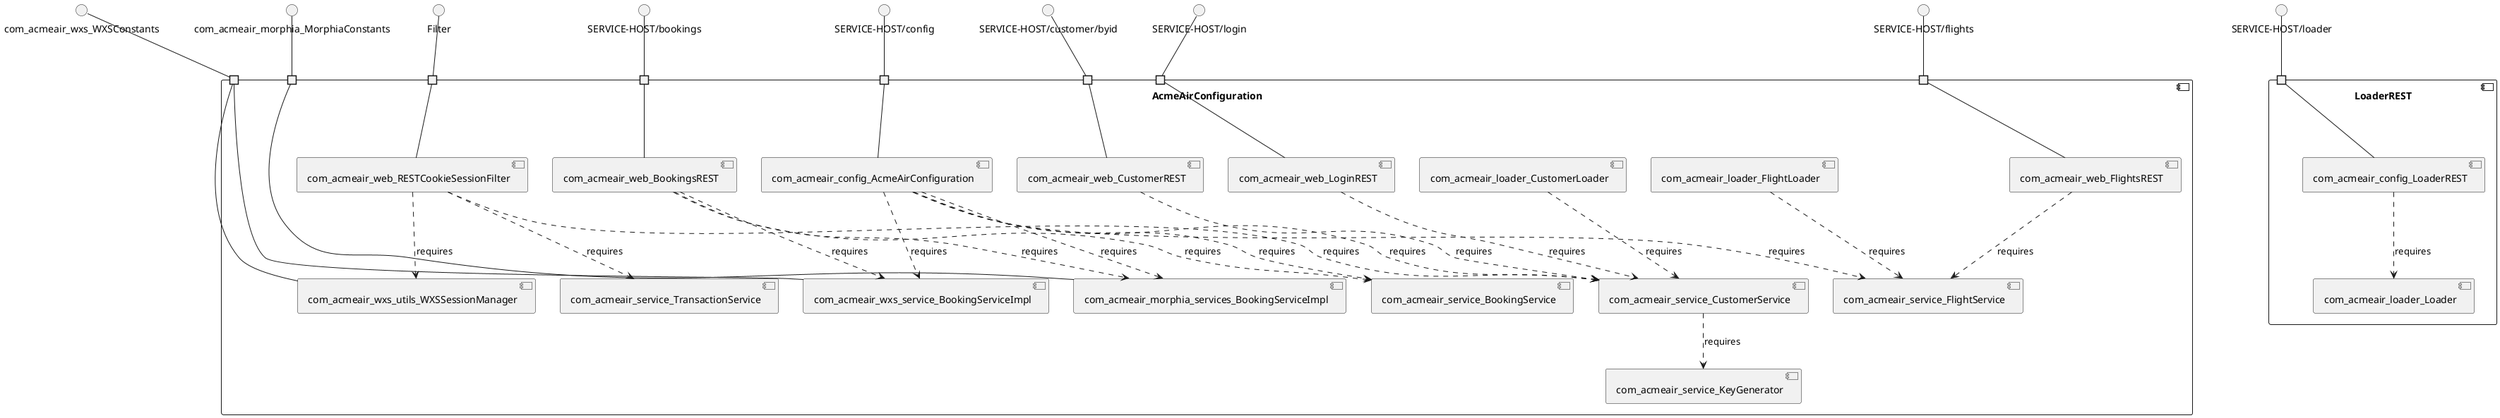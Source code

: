 @startuml
skinparam fixCircleLabelOverlapping true
skinparam componentStyle uml2
component "AcmeAirConfiguration\n\n\n\n\n\n" {
[com_acmeair_web_BookingsREST]
[com_acmeair_web_RESTCookieSessionFilter]
[com_acmeair_loader_FlightLoader]
[com_acmeair_morphia_services_BookingServiceImpl]
[com_acmeair_config_AcmeAirConfiguration]
[com_acmeair_service_CustomerService]
[com_acmeair_service_KeyGenerator]
[com_acmeair_loader_CustomerLoader]
[com_acmeair_web_LoginREST]
[com_acmeair_service_TransactionService]
[com_acmeair_wxs_service_BookingServiceImpl]
[com_acmeair_wxs_utils_WXSSessionManager]
[com_acmeair_service_FlightService]
[com_acmeair_web_FlightsREST]
[com_acmeair_web_CustomerREST]
[com_acmeair_service_BookingService]
portin " " as AcmeAirConfiguration_requires_SERVICE_HOST_config
portin " " as AcmeAirConfiguration_requires_SERVICE_HOST_login
portin " " as AcmeAirConfiguration_requires_com_acmeair_morphia_MorphiaConstants
portin " " as AcmeAirConfiguration_requires_com_acmeair_wxs_WXSConstants
portin " " as AcmeAirConfiguration_requires_Filter
portin " " as AcmeAirConfiguration_requires_SERVICE_HOST_bookings
portin " " as AcmeAirConfiguration_requires_SERVICE_HOST_customer_byid
portin " " as AcmeAirConfiguration_requires_SERVICE_HOST_flights
[com_acmeair_config_AcmeAirConfiguration]..>[com_acmeair_wxs_service_BookingServiceImpl] : requires
[com_acmeair_service_CustomerService]..>[com_acmeair_service_KeyGenerator] : requires
[com_acmeair_config_AcmeAirConfiguration]..>[com_acmeair_service_CustomerService] : requires
[com_acmeair_web_RESTCookieSessionFilter]..>[com_acmeair_service_CustomerService] : requires
[com_acmeair_config_AcmeAirConfiguration]..>[com_acmeair_morphia_services_BookingServiceImpl] : requires
[com_acmeair_config_AcmeAirConfiguration]..>[com_acmeair_service_BookingService] : requires
[com_acmeair_web_LoginREST]..>[com_acmeair_service_CustomerService] : requires
[com_acmeair_loader_CustomerLoader]..>[com_acmeair_service_CustomerService] : requires
[com_acmeair_web_RESTCookieSessionFilter]..>[com_acmeair_wxs_utils_WXSSessionManager] : requires
[com_acmeair_config_AcmeAirConfiguration]..>[com_acmeair_service_FlightService] : requires
[com_acmeair_web_BookingsREST]..>[com_acmeair_service_BookingService] : requires
[com_acmeair_loader_FlightLoader]..>[com_acmeair_service_FlightService] : requires
[com_acmeair_web_FlightsREST]..>[com_acmeair_service_FlightService] : requires
[com_acmeair_web_BookingsREST]..>[com_acmeair_morphia_services_BookingServiceImpl] : requires
[com_acmeair_web_CustomerREST]..>[com_acmeair_service_CustomerService] : requires
[com_acmeair_web_BookingsREST]..>[com_acmeair_wxs_service_BookingServiceImpl] : requires
[com_acmeair_web_RESTCookieSessionFilter]..>[com_acmeair_service_TransactionService] : requires
"AcmeAirConfiguration_requires_Filter"--[com_acmeair_web_RESTCookieSessionFilter]
"AcmeAirConfiguration_requires_SERVICE_HOST_bookings"--[com_acmeair_web_BookingsREST]
"AcmeAirConfiguration_requires_SERVICE_HOST_flights"--[com_acmeair_web_FlightsREST]
"AcmeAirConfiguration_requires_com_acmeair_wxs_WXSConstants"--[com_acmeair_wxs_utils_WXSSessionManager]
"AcmeAirConfiguration_requires_SERVICE_HOST_login"--[com_acmeair_web_LoginREST]
"AcmeAirConfiguration_requires_com_acmeair_wxs_WXSConstants"--[com_acmeair_wxs_service_BookingServiceImpl]
"AcmeAirConfiguration_requires_SERVICE_HOST_customer_byid"--[com_acmeair_web_CustomerREST]
"AcmeAirConfiguration_requires_SERVICE_HOST_config"--[com_acmeair_config_AcmeAirConfiguration]
"AcmeAirConfiguration_requires_com_acmeair_morphia_MorphiaConstants"--[com_acmeair_morphia_services_BookingServiceImpl]
}
interface "Filter" as interface.Filter
interface.Filter--"AcmeAirConfiguration_requires_Filter"
interface "SERVICE-HOST/bookings" as interface.SERVICE_HOST_bookings
interface.SERVICE_HOST_bookings--"AcmeAirConfiguration_requires_SERVICE_HOST_bookings"
interface "SERVICE-HOST/config" as interface.SERVICE_HOST_config
interface.SERVICE_HOST_config--"AcmeAirConfiguration_requires_SERVICE_HOST_config"
interface "SERVICE-HOST/customer/byid" as interface.SERVICE_HOST_customer_byid
interface.SERVICE_HOST_customer_byid--"AcmeAirConfiguration_requires_SERVICE_HOST_customer_byid"
interface "SERVICE-HOST/flights" as interface.SERVICE_HOST_flights
interface.SERVICE_HOST_flights--"AcmeAirConfiguration_requires_SERVICE_HOST_flights"
interface "SERVICE-HOST/login" as interface.SERVICE_HOST_login
interface.SERVICE_HOST_login--"AcmeAirConfiguration_requires_SERVICE_HOST_login"
interface "com_acmeair_morphia_MorphiaConstants" as interface.com_acmeair_morphia_MorphiaConstants
interface.com_acmeair_morphia_MorphiaConstants--"AcmeAirConfiguration_requires_com_acmeair_morphia_MorphiaConstants"
interface "com_acmeair_wxs_WXSConstants" as interface.com_acmeair_wxs_WXSConstants
interface.com_acmeair_wxs_WXSConstants--"AcmeAirConfiguration_requires_com_acmeair_wxs_WXSConstants"
component "LoaderREST\n\n\n\n\n\n" {
[com_acmeair_loader_Loader]
[com_acmeair_config_LoaderREST]
portin " " as LoaderREST_requires_SERVICE_HOST_loader
[com_acmeair_config_LoaderREST]..>[com_acmeair_loader_Loader] : requires
"LoaderREST_requires_SERVICE_HOST_loader"--[com_acmeair_config_LoaderREST]
}
interface "SERVICE-HOST/loader" as interface.SERVICE_HOST_loader
interface.SERVICE_HOST_loader--"LoaderREST_requires_SERVICE_HOST_loader"

@enduml
